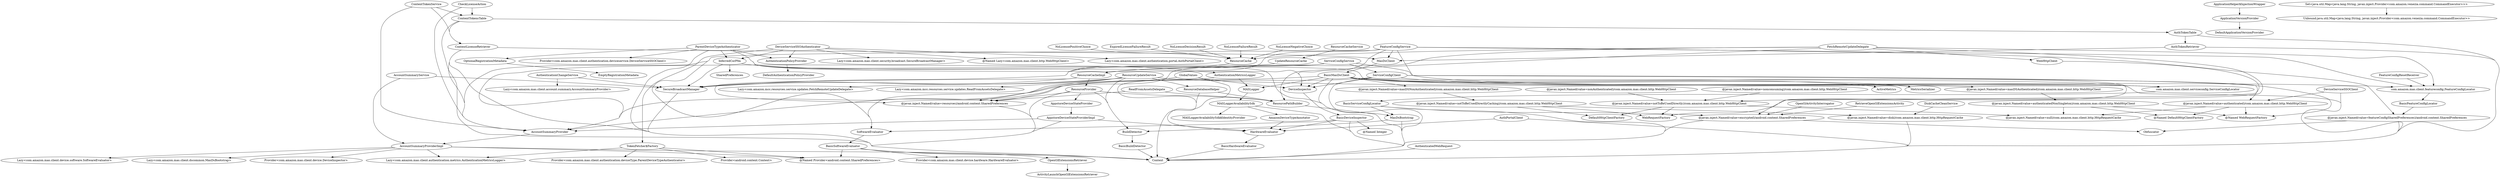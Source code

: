 digraph G1 {
  concentrate = true;
  n2 [label="@javax.inject.Named(value=authenticated)/com.amazon.mas.client.http.WebHttpClient"];
  n3 [label="@Named DefaultHttpClientFactory"];
  n2 -> n3;
  n4 [label="@Named WebRequestFactory"];
  n2 -> n4;
  n5 [label="@javax.inject.Named(value=null)/com.amazon.mas.client.http.HttpRequestCache"];
  n2 -> n5;
  n6 [label="@javax.inject.Named(value=authenticatedNonSingleton)/com.amazon.mas.client.http.WebHttpClient"];
  n6 -> n3;
  n6 -> n4;
  n6 -> n5;
  n7 [label="@javax.inject.Named(value=disk)/com.amazon.mas.client.http.HttpRequestCache"];
  n7 -> Context;
  n8 [label="@javax.inject.Named(value=encrypted)/android.content.SharedPreferences"];
  n8 -> Context;
  n8 -> Obfuscator;
  n9 [label="@javax.inject.Named(value=featureConfigSharedPreferences)/android.content.SharedPreferences"];
  n9 -> Context;
  n9 -> Obfuscator;
  n10 [label="@javax.inject.Named(value=masDSAuthenticated)/com.amazon.mas.client.http.WebHttpClient"];
  n10 -> n6;
  n11 [label="@javax.inject.Named(value=masDSNonAuthenticated)/com.amazon.mas.client.http.WebHttpClient"];
  n12 [label="@javax.inject.Named(value=notToBeUsedDirectlyCaching)/com.amazon.mas.client.http.WebHttpClient"];
  n11 -> n12;
  n13 [label="@javax.inject.Named(value=nonAuthenticated)/com.amazon.mas.client.http.WebHttpClient"];
  n14 [label="@javax.inject.Named(value=notToBeUsedDirectly)/com.amazon.mas.client.http.WebHttpClient"];
  n13 -> n14;
  n15 [label="@javax.inject.Named(value=nonconsuming)/com.amazon.mas.client.http.WebHttpClient"];
  n15 -> n14;
  n14 -> n5;
  n14 -> DefaultHttpClientFactory;
  n14 -> WebRequestFactory;
  n12 -> n7;
  n12 -> DefaultHttpClientFactory;
  n12 -> WebRequestFactory;
  n16 [label="@javax.inject.Named(value=resources)/android.content.SharedPreferences"];
  n16 -> Context;
  AccountSummaryProvider -> AccountSummaryProviderImpl;
  n17 [label="@Named Provider<android.content.SharedPreferences>"];
  AccountSummaryProviderImpl -> n17;
  n18 [label="Provider<com.amazon.mas.client.device.DeviceInspector>"];
  AccountSummaryProviderImpl -> n18;
  n19 [label="Lazy<com.amazon.mas.client.authentication.metrics.AuthenticationMetricsLogger>"];
  AccountSummaryProviderImpl -> n19;
  n20 [label="Lazy<com.amazon.mas.client.device.software.SoftwareEvaluator>"];
  AccountSummaryProviderImpl -> n20;
  n21 [label="Lazy<com.amazon.mas.client.dscommon.MasDsBootstrap>"];
  AccountSummaryProviderImpl -> n21;
  AccountSummaryProviderImpl -> Context;
  AccountSummaryService -> AccountSummaryProviderImpl;
  AccountSummaryService -> SecureBroadcastManager;
  AmazonDeviceTypeAnnotator -> HardwareEvaluator;
  n22 [label="ApplicationHelper$InjectionWrapper"];
  n22 -> ApplicationVersionProvider;
  ApplicationVersionProvider -> DefaultApplicationVersionProvider;
  AppstoreDeviceStateProvider -> AppstoreDeviceStateProviderImpl;
  AppstoreDeviceStateProviderImpl -> Context;
  AppstoreDeviceStateProviderImpl -> AccountSummaryProvider;
  AppstoreDeviceStateProviderImpl -> HardwareEvaluator;
  AuthPortalClient -> Context;
  AuthPortalClient -> HardwareEvaluator;
  AuthTokenRetriever -> MasDsClient;
  AuthTokenRetriever -> Context;
  AuthTokenTable -> AuthTokenRetriever;
  AuthTokenTable -> Context;
  AuthenticatedWebRequest -> Context;
  AuthenticationChangeService -> SecureBroadcastManager;
  n23 [label="Lazy<com.amazon.mas.client.account.summary.AccountSummaryProvider>"];
  AuthenticationChangeService -> n23;
  AuthenticationMetricsLogger -> MASLogger;
  AuthenticationMetricsLogger -> Context;
  AuthenticationPolicyProvider -> DefaultAuthenticationPolicyProvider;
  BasicBuildDetector -> Context;
  n24 [label="@Named Integer"];
  BasicDeviceInspector -> n24;
  BasicDeviceInspector -> Context;
  BasicDeviceInspector -> HardwareEvaluator;
  BasicDeviceInspector -> SoftwareEvaluator;
  BasicFeatureConfigLocator -> n9;
  BasicHardwareEvaluator -> Context;
  BasicMasDsClient -> MasDsBootstrap;
  BasicMasDsClient -> n10;
  BasicMasDsClient -> n11;
  BasicMasDsClient -> DeviceInspector;
  BasicMasDsClient -> MASLogger;
  BasicMasDsClient -> ActiveMetrics;
  BasicMasDsClient -> Context;
  BasicMasDsClient -> AccountSummaryProvider;
  BasicMasDsClient -> MetricsSerializer;
  n25 [label="com.amazon.mas.client.serviceconfig.ServiceConfigLocator"];
  BasicMasDsClient -> n25;
  BasicServiceConfigLocator -> MasDsBootstrap;
  BasicServiceConfigLocator -> n8;
  BasicServiceConfigLocator -> Context;
  BasicSoftwareEvaluator -> n17;
  n26 [label="Provider<com.amazon.mas.client.device.hardware.HardwareEvaluator>"];
  BasicSoftwareEvaluator -> n26;
  BasicSoftwareEvaluator -> Context;
  BasicSoftwareEvaluator -> OpenGlExtensionsRetriever;
  BuildDetector -> BasicBuildDetector;
  CheckLicenseAction -> ContentTokensTable;
  CheckLicenseAction -> AccountSummaryProvider;
  ContentLicenseRetriever -> MasDsClient;
  ContentLicenseRetriever -> Context;
  ContentLicenseRetriever -> AccountSummaryProvider;
  ContentTokenService -> ContentLicenseRetriever;
  ContentTokenService -> ContentTokensTable;
  ContentTokenService -> AccountSummaryProvider;
  ContentTokensTable -> ContentLicenseRetriever;
  ContentTokensTable -> AuthTokenTable;
  ContentTokensTable -> Context;
  DeviceInspector -> BasicDeviceInspector;
  DeviceServiceSSOAuthenticator -> InferredCorPfm;
  DeviceServiceSSOAuthenticator -> AuthenticationPolicyProvider;
  n27 [label="@Named Lazy<com.amazon.mas.client.http.WebHttpClient>"];
  DeviceServiceSSOAuthenticator -> n27;
  n28 [label="Lazy<com.amazon.mas.client.authentication.portal.AuthPortalClient>"];
  DeviceServiceSSOAuthenticator -> n28;
  n29 [label="Lazy<com.amazon.mas.client.security.broadcast.SecureBroadcastManager>"];
  DeviceServiceSSOAuthenticator -> n29;
  n30 [label="TokenFetcher$Factory"];
  DeviceServiceSSOAuthenticator -> n30;
  DeviceServiceSSOClient -> n2;
  DeviceServiceSSOClient -> Context;
  DiskCacheCleanService -> n7;
  ExpiredLicenseFailureResult -> ResourceCache;
  n31 [label="com.amazon.mas.client.featureconfig.FeatureConfigLocator"];
  FeatureConfigResetReceiver -> n31;
  FeatureConfigService -> SecureBroadcastManager;
  FeatureConfigService -> DeviceInspector;
  FeatureConfigService -> MasDsClient;
  FeatureConfigService -> n31;
  FeatureConfigService -> n9;
  FeatureConfigService -> AccountSummaryProvider;
  FeatureConfigService -> SoftwareEvaluator;
  FeatureConfigService -> n25;
  FetchRemoteUpdateDelegate -> ResourcePathBuilder;
  FetchRemoteUpdateDelegate -> n31;
  FetchRemoteUpdateDelegate -> WebHttpClient;
  FetchRemoteUpdateDelegate -> WebRequestFactory;
  FetchRemoteUpdateDelegate -> n16;
  FetchRemoteUpdateDelegate -> ResourceCache;
  GlobalValues -> DeviceInspector;
  GlobalValues -> HardwareEvaluator;
  GlobalValues -> SoftwareEvaluator;
  HardwareEvaluator -> BasicHardwareEvaluator;
  InferredCorPfm -> SecureBroadcastManager;
  InferredCorPfm -> SharedPreferences;
  InferredCorPfm -> AuthenticationMetricsLogger;
  MASLogger -> MASLoggerAvailabilitySdk;
  MASLoggerAvailabilitySdk -> AmazonDeviceTypeAnnotator;
  MASLoggerAvailabilitySdk -> Context;
  n32 [label="MASLoggerAvailabilitySdk$IdentityProvider"];
  MASLoggerAvailabilitySdk -> n32;
  MasDsBootstrap -> Context;
  MasDsBootstrap -> BuildDetector;
  MasDsClient -> BasicMasDsClient;
  NoLicenseDecisionResult -> ResourceCache;
  NoLicenseFailureResult -> ResourceCache;
  NoLicenseNegativeChoice -> ResourceCache;
  NoLicensePositiveChoice -> ResourceCache;
  OpenGlActivityInterrogator -> n8;
  OpenGlExtensionsRetriever -> ActivityLaunchOpenGlExtensionsRetriever;
  OptionalRegistrationMetadata -> EmptyRegistrationMetadata;
  ParentDeviceTypeAuthenticator -> InferredCorPfm;
  ParentDeviceTypeAuthenticator -> MasDsBootstrap;
  ParentDeviceTypeAuthenticator -> AuthenticationPolicyProvider;
  ParentDeviceTypeAuthenticator -> OptionalRegistrationMetadata;
  ParentDeviceTypeAuthenticator -> DeviceInspector;
  n33 [label="Provider<com.amazon.mas.client.authentication.deviceservice.DeviceServiceSSOClient>"];
  ParentDeviceTypeAuthenticator -> n33;
  ParentDeviceTypeAuthenticator -> n8;
  ParentDeviceTypeAuthenticator -> Context;
  ReadFromAssetsDelegate -> ResourcePathBuilder;
  ReadFromAssetsDelegate -> n16;
  ResourceCache -> ResourceCacheImpl;
  ResourceCacheImpl -> SecureBroadcastManager;
  ResourceCacheImpl -> ResourceProvider;
  ResourceCacheImpl -> n16;
  ResourceCacheService -> UpdateResourceCache;
  ResourceDatabaseHelper -> ResourcePathBuilder;
  ResourceDatabaseHelper -> Context;
  ResourcePathBuilder -> Context;
  ResourceProvider -> ResourcePathBuilder;
  ResourceProvider -> n16;
  ResourceProvider -> Context;
  ResourceProvider -> BuildDetector;
  ResourceProvider -> AppstoreDeviceStateProvider;
  ResourceUpdateService -> SecureBroadcastManager;
  ResourceUpdateService -> n31;
  ResourceUpdateService -> ResourceDatabaseHelper;
  n34 [label="Lazy<com.amazon.mcc.resources.service.updates.FetchRemoteUpdateDelegate>"];
  ResourceUpdateService -> n34;
  n35 [label="Lazy<com.amazon.mcc.resources.service.updates.ReadFromAssetsDelegate>"];
  ResourceUpdateService -> n35;
  ResourceUpdateService -> n16;
  ResourceUpdateService -> BuildDetector;
  RetrieveOpenGlExtensionsActivity -> n8;
  SecureBroadcastManager -> Context;
  ServiceConfigClient -> n2;
  ServiceConfigClient -> n4;
  ServiceConfigClient -> DeviceInspector;
  ServiceConfigClient -> Context;
  ServiceConfigClient -> AccountSummaryProvider;
  ServiceConfigClient -> n25;
  ServiceConfigService -> SecureBroadcastManager;
  ServiceConfigService -> ServiceConfigClient;
  ServiceConfigService -> AccountSummaryProvider;
  ServiceConfigService -> n25;
  n36 [label="Set<java.util.Map<java.lang.String, javax.inject.Provider<com.amazon.venezia.command.CommandExecutor>>>"];
  n37 [label="Unbound:java.util.Map<java.lang.String, javax.inject.Provider<com.amazon.venezia.command.CommandExecutor>>"];
  n36 -> n37;
  SoftwareEvaluator -> BasicSoftwareEvaluator;
  n30 -> n17;
  n38 [label="Provider<android.content.Context>"];
  n30 -> n38;
  n39 [label="Provider<com.amazon.mas.client.authentication.deviceType.ParentDeviceTypeAuthenticator>"];
  n30 -> n39;
  n30 -> n19;
  UpdateResourceCache -> ResourceCacheImpl;
  WebHttpClient -> n14;
  n31 -> BasicFeatureConfigLocator;
  n25 -> BasicServiceConfigLocator;
}
